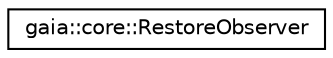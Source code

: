 digraph G
{
  edge [fontname="Helvetica",fontsize="10",labelfontname="Helvetica",labelfontsize="10"];
  node [fontname="Helvetica",fontsize="10",shape=record];
  rankdir=LR;
  Node1 [label="gaia::core::RestoreObserver",height=0.2,width=0.4,color="black", fillcolor="white", style="filled",URL="$dc/d05/classgaia_1_1core_1_1_restore_observer.html"];
}
